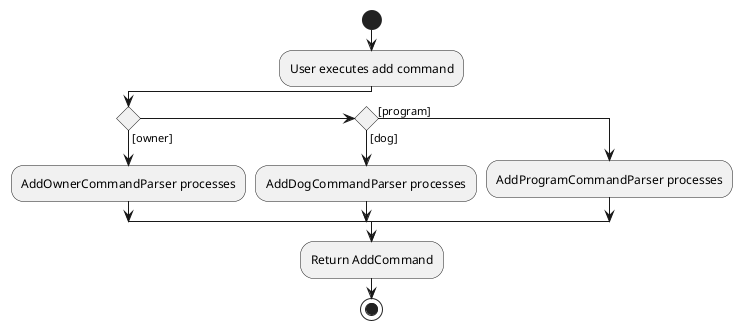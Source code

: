 @startuml
start
:User executes add command;
if () then ([owner])
:AddOwnerCommandParser processes;
elseif () then ([dog])
:AddDogCommandParser processes;
else ([program])
:AddProgramCommandParser processes;
endif
:Return AddCommand;
stop

@enduml
